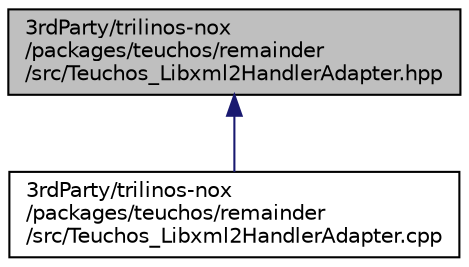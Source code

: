 digraph "3rdParty/trilinos-nox/packages/teuchos/remainder/src/Teuchos_Libxml2HandlerAdapter.hpp"
{
  edge [fontname="Helvetica",fontsize="10",labelfontname="Helvetica",labelfontsize="10"];
  node [fontname="Helvetica",fontsize="10",shape=record];
  Node6 [label="3rdParty/trilinos-nox\l/packages/teuchos/remainder\l/src/Teuchos_Libxml2HandlerAdapter.hpp",height=0.2,width=0.4,color="black", fillcolor="grey75", style="filled", fontcolor="black"];
  Node6 -> Node7 [dir="back",color="midnightblue",fontsize="10",style="solid",fontname="Helvetica"];
  Node7 [label="3rdParty/trilinos-nox\l/packages/teuchos/remainder\l/src/Teuchos_Libxml2HandlerAdapter.cpp",height=0.2,width=0.4,color="black", fillcolor="white", style="filled",URL="$df/de3/_teuchos___libxml2_handler_adapter_8cpp.html"];
}

